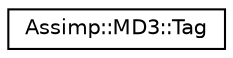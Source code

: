 digraph "Graphical Class Hierarchy"
{
  edge [fontname="Helvetica",fontsize="10",labelfontname="Helvetica",labelfontsize="10"];
  node [fontname="Helvetica",fontsize="10",shape=record];
  rankdir="LR";
  Node1 [label="Assimp::MD3::Tag",height=0.2,width=0.4,color="black", fillcolor="white", style="filled",URL="$struct_assimp_1_1_m_d3_1_1_tag.html",tooltip="Data structure for the tag header. "];
}
